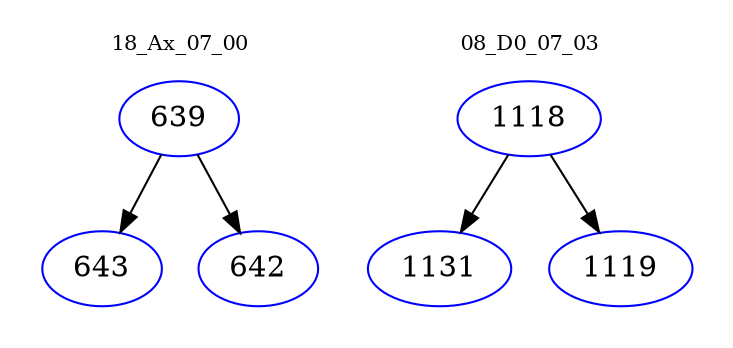digraph{
subgraph cluster_0 {
color = white
label = "18_Ax_07_00";
fontsize=10;
T0_639 [label="639", color="blue"]
T0_639 -> T0_643 [color="black"]
T0_643 [label="643", color="blue"]
T0_639 -> T0_642 [color="black"]
T0_642 [label="642", color="blue"]
}
subgraph cluster_1 {
color = white
label = "08_D0_07_03";
fontsize=10;
T1_1118 [label="1118", color="blue"]
T1_1118 -> T1_1131 [color="black"]
T1_1131 [label="1131", color="blue"]
T1_1118 -> T1_1119 [color="black"]
T1_1119 [label="1119", color="blue"]
}
}

